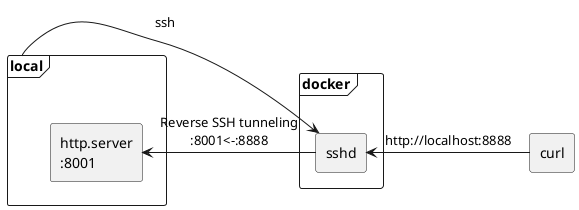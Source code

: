 @startuml

frame local {
rectangle "http.server\n:8001" as httpserver
}
frame docker {
rectangle "sshd" as sshd
}
rectangle "curl" as curl

local -> sshd: ssh
httpserver <- sshd: "Reverse SSH tunneling\n:8001<-:8888"
sshd <- curl: http://localhost:8888

@enduml
